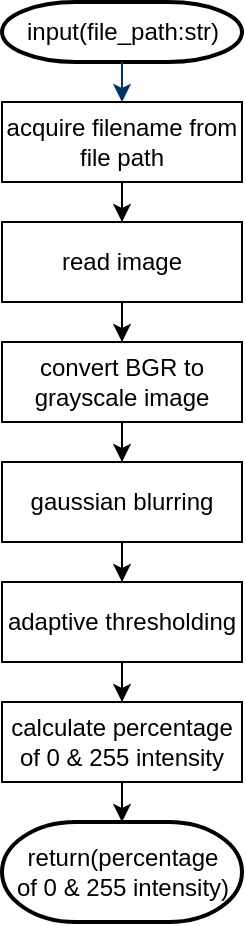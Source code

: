 <mxfile version="21.3.2" type="github">
  <diagram id="6a731a19-8d31-9384-78a2-239565b7b9f0" name="Page-1">
    <mxGraphModel dx="458" dy="537" grid="1" gridSize="10" guides="1" tooltips="1" connect="1" arrows="1" fold="1" page="1" pageScale="1" pageWidth="1169" pageHeight="827" background="none" math="0" shadow="0">
      <root>
        <mxCell id="0" />
        <mxCell id="1" parent="0" />
        <mxCell id="2" value="input(file_path:str)" style="shape=mxgraph.flowchart.terminator;strokeWidth=2;gradientColor=none;gradientDirection=north;fontStyle=0;html=1;" parent="1" vertex="1">
          <mxGeometry x="260" y="50" width="120" height="30" as="geometry" />
        </mxCell>
        <mxCell id="7" style="fontStyle=1;strokeColor=#003366;strokeWidth=1;html=1;entryX=0.5;entryY=0;entryDx=0;entryDy=0;" parent="1" source="2" target="MGm6-nxnrcdxZ3vGSYxh-56" edge="1">
          <mxGeometry relative="1" as="geometry">
            <mxPoint x="320" y="110" as="targetPoint" />
          </mxGeometry>
        </mxCell>
        <mxCell id="MGm6-nxnrcdxZ3vGSYxh-57" style="edgeStyle=orthogonalEdgeStyle;rounded=0;orthogonalLoop=1;jettySize=auto;html=1;" edge="1" parent="1" source="MGm6-nxnrcdxZ3vGSYxh-56" target="MGm6-nxnrcdxZ3vGSYxh-58">
          <mxGeometry relative="1" as="geometry">
            <mxPoint x="320" y="180" as="targetPoint" />
          </mxGeometry>
        </mxCell>
        <mxCell id="MGm6-nxnrcdxZ3vGSYxh-56" value="acquire filename from file path" style="rounded=0;whiteSpace=wrap;html=1;" vertex="1" parent="1">
          <mxGeometry x="260" y="100" width="120" height="40" as="geometry" />
        </mxCell>
        <mxCell id="MGm6-nxnrcdxZ3vGSYxh-60" value="" style="edgeStyle=orthogonalEdgeStyle;rounded=0;orthogonalLoop=1;jettySize=auto;html=1;" edge="1" parent="1" source="MGm6-nxnrcdxZ3vGSYxh-58" target="MGm6-nxnrcdxZ3vGSYxh-59">
          <mxGeometry relative="1" as="geometry" />
        </mxCell>
        <mxCell id="MGm6-nxnrcdxZ3vGSYxh-58" value="read image" style="rounded=0;whiteSpace=wrap;html=1;" vertex="1" parent="1">
          <mxGeometry x="260" y="160" width="120" height="40" as="geometry" />
        </mxCell>
        <mxCell id="MGm6-nxnrcdxZ3vGSYxh-62" value="" style="edgeStyle=orthogonalEdgeStyle;rounded=0;orthogonalLoop=1;jettySize=auto;html=1;" edge="1" parent="1" source="MGm6-nxnrcdxZ3vGSYxh-59" target="MGm6-nxnrcdxZ3vGSYxh-61">
          <mxGeometry relative="1" as="geometry" />
        </mxCell>
        <mxCell id="MGm6-nxnrcdxZ3vGSYxh-59" value="convert BGR to grayscale image" style="rounded=0;whiteSpace=wrap;html=1;" vertex="1" parent="1">
          <mxGeometry x="260" y="220" width="120" height="40" as="geometry" />
        </mxCell>
        <mxCell id="MGm6-nxnrcdxZ3vGSYxh-64" value="" style="edgeStyle=orthogonalEdgeStyle;rounded=0;orthogonalLoop=1;jettySize=auto;html=1;" edge="1" parent="1" source="MGm6-nxnrcdxZ3vGSYxh-61" target="MGm6-nxnrcdxZ3vGSYxh-63">
          <mxGeometry relative="1" as="geometry" />
        </mxCell>
        <mxCell id="MGm6-nxnrcdxZ3vGSYxh-61" value="gaussian blurring" style="rounded=0;whiteSpace=wrap;html=1;" vertex="1" parent="1">
          <mxGeometry x="260" y="280" width="120" height="40" as="geometry" />
        </mxCell>
        <mxCell id="MGm6-nxnrcdxZ3vGSYxh-66" value="" style="edgeStyle=orthogonalEdgeStyle;rounded=0;orthogonalLoop=1;jettySize=auto;html=1;" edge="1" parent="1" source="MGm6-nxnrcdxZ3vGSYxh-63" target="MGm6-nxnrcdxZ3vGSYxh-65">
          <mxGeometry relative="1" as="geometry" />
        </mxCell>
        <mxCell id="MGm6-nxnrcdxZ3vGSYxh-63" value="adaptive thresholding" style="rounded=0;whiteSpace=wrap;html=1;" vertex="1" parent="1">
          <mxGeometry x="260" y="340" width="120" height="40" as="geometry" />
        </mxCell>
        <mxCell id="MGm6-nxnrcdxZ3vGSYxh-71" style="edgeStyle=orthogonalEdgeStyle;rounded=0;orthogonalLoop=1;jettySize=auto;html=1;entryX=0.5;entryY=0;entryDx=0;entryDy=0;entryPerimeter=0;" edge="1" parent="1" source="MGm6-nxnrcdxZ3vGSYxh-65" target="MGm6-nxnrcdxZ3vGSYxh-69">
          <mxGeometry relative="1" as="geometry" />
        </mxCell>
        <mxCell id="MGm6-nxnrcdxZ3vGSYxh-65" value="calculate percentage of 0 &amp;amp; 255 intensity" style="rounded=0;whiteSpace=wrap;html=1;" vertex="1" parent="1">
          <mxGeometry x="260" y="400" width="120" height="40" as="geometry" />
        </mxCell>
        <mxCell id="MGm6-nxnrcdxZ3vGSYxh-69" value="return(percentage &lt;br&gt;of 0 &amp;amp; 255 intensity)" style="shape=mxgraph.flowchart.terminator;strokeWidth=2;gradientColor=none;gradientDirection=north;fontStyle=0;html=1;" vertex="1" parent="1">
          <mxGeometry x="260" y="460" width="120" height="50" as="geometry" />
        </mxCell>
      </root>
    </mxGraphModel>
  </diagram>
</mxfile>
